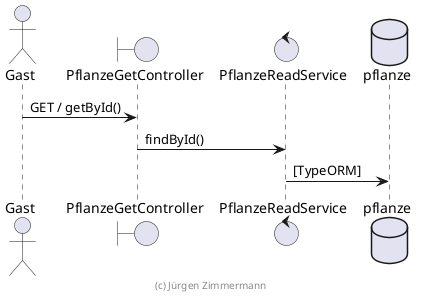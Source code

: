 ' Copyright (C) 2023 - present Juergen Zimmermann, Hochschule Karlsruhe
'
' This program is free software: you can redistribute it and/or modify
' it under the terms of the GNU General Public License as published by
' the Free Software Foundation, either version 3 of the License, or
' (at your option) any later version.
'
' This program is distributed in the hope that it will be useful,
' but WITHOUT ANY WARRANTY; without even the implied warranty of
' MERCHANTABILITY or FITNESS FOR A PARTICULAR PURPOSE.  See the
' GNU General Public License for more details.
'
' You should have received a copy of the GNU General Public License
' along with this program.  If not, see <https://www.gnu.org/licenses/>.

' Preview durch <Alt>d

@startuml Sequenzdiagramm

actor Gast

boundary PflanzeGetController
control PflanzeReadService
database pflanze

Gast -> PflanzeGetController : GET / getById()
PflanzeGetController -> PflanzeReadService: findById()
PflanzeReadService -> pflanze: [TypeORM]

footer (c) Jürgen Zimmermann

@enduml
